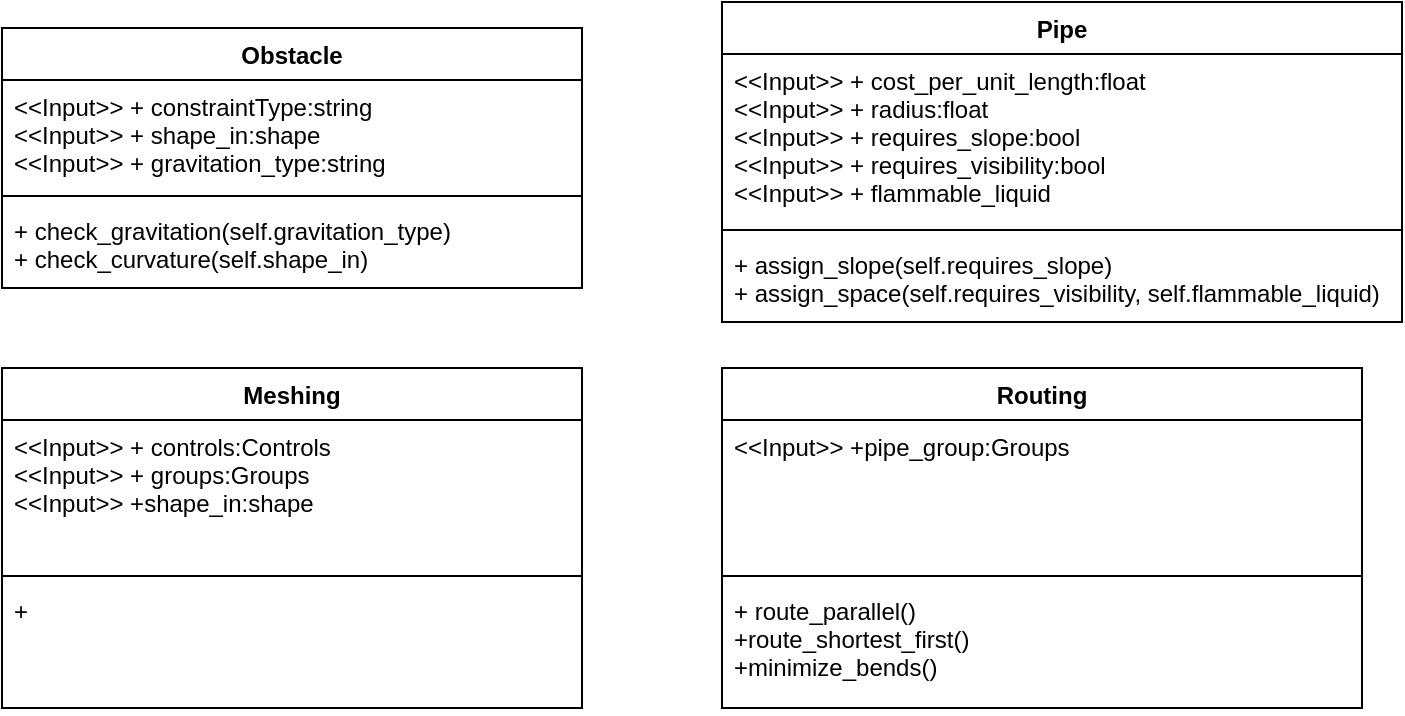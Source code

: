 <mxfile version="10.8.1" type="github"><diagram id="iewqfOhKEA4oaYvQZdsm" name="Page-1"><mxGraphModel dx="1010" dy="582" grid="1" gridSize="10" guides="1" tooltips="1" connect="1" arrows="1" fold="1" page="1" pageScale="1" pageWidth="827" pageHeight="1169" math="0" shadow="0"><root><mxCell id="0"/><mxCell id="1" parent="0"/><mxCell id="mNtI6vIuVJ0K2BGvrYRT-1" value="Obstacle" style="swimlane;fontStyle=1;align=center;verticalAlign=top;childLayout=stackLayout;horizontal=1;startSize=26;horizontalStack=0;resizeParent=1;resizeParentMax=0;resizeLast=0;collapsible=1;marginBottom=0;" vertex="1" parent="1"><mxGeometry x="40" y="160" width="290" height="130" as="geometry"/></mxCell><mxCell id="mNtI6vIuVJ0K2BGvrYRT-2" value="&lt;&lt;Input&gt;&gt; + constraintType:string&#10;&lt;&lt;Input&gt;&gt; + shape_in:shape&#10;&lt;&lt;Input&gt;&gt; + gravitation_type:string&#10;&#10;" style="text;strokeColor=none;fillColor=none;align=left;verticalAlign=top;spacingLeft=4;spacingRight=4;overflow=hidden;rotatable=0;points=[[0,0.5],[1,0.5]];portConstraint=eastwest;" vertex="1" parent="mNtI6vIuVJ0K2BGvrYRT-1"><mxGeometry y="26" width="290" height="54" as="geometry"/></mxCell><mxCell id="mNtI6vIuVJ0K2BGvrYRT-3" value="" style="line;strokeWidth=1;fillColor=none;align=left;verticalAlign=middle;spacingTop=-1;spacingLeft=3;spacingRight=3;rotatable=0;labelPosition=right;points=[];portConstraint=eastwest;" vertex="1" parent="mNtI6vIuVJ0K2BGvrYRT-1"><mxGeometry y="80" width="290" height="8" as="geometry"/></mxCell><mxCell id="mNtI6vIuVJ0K2BGvrYRT-4" value="+ check_gravitation(self.gravitation_type)&#10;+ check_curvature(self.shape_in)" style="text;strokeColor=none;fillColor=none;align=left;verticalAlign=top;spacingLeft=4;spacingRight=4;overflow=hidden;rotatable=0;points=[[0,0.5],[1,0.5]];portConstraint=eastwest;" vertex="1" parent="mNtI6vIuVJ0K2BGvrYRT-1"><mxGeometry y="88" width="290" height="42" as="geometry"/></mxCell><mxCell id="mNtI6vIuVJ0K2BGvrYRT-5" value="Pipe" style="swimlane;fontStyle=1;align=center;verticalAlign=top;childLayout=stackLayout;horizontal=1;startSize=26;horizontalStack=0;resizeParent=1;resizeParentMax=0;resizeLast=0;collapsible=1;marginBottom=0;" vertex="1" parent="1"><mxGeometry x="400" y="147" width="340" height="160" as="geometry"/></mxCell><mxCell id="mNtI6vIuVJ0K2BGvrYRT-6" value="&lt;&lt;Input&gt;&gt; + cost_per_unit_length:float&#10;&lt;&lt;Input&gt;&gt; + radius:float&#10;&lt;&lt;Input&gt;&gt; + requires_slope:bool&#10;&lt;&lt;Input&gt;&gt; + requires_visibility:bool&#10;&lt;&lt;Input&gt;&gt; + flammable_liquid" style="text;strokeColor=none;fillColor=none;align=left;verticalAlign=top;spacingLeft=4;spacingRight=4;overflow=hidden;rotatable=0;points=[[0,0.5],[1,0.5]];portConstraint=eastwest;" vertex="1" parent="mNtI6vIuVJ0K2BGvrYRT-5"><mxGeometry y="26" width="340" height="84" as="geometry"/></mxCell><mxCell id="mNtI6vIuVJ0K2BGvrYRT-7" value="" style="line;strokeWidth=1;fillColor=none;align=left;verticalAlign=middle;spacingTop=-1;spacingLeft=3;spacingRight=3;rotatable=0;labelPosition=right;points=[];portConstraint=eastwest;" vertex="1" parent="mNtI6vIuVJ0K2BGvrYRT-5"><mxGeometry y="110" width="340" height="8" as="geometry"/></mxCell><mxCell id="mNtI6vIuVJ0K2BGvrYRT-8" value="+ assign_slope(self.requires_slope)&#10;+ assign_space(self.requires_visibility, self.flammable_liquid)&#10;" style="text;strokeColor=none;fillColor=none;align=left;verticalAlign=top;spacingLeft=4;spacingRight=4;overflow=hidden;rotatable=0;points=[[0,0.5],[1,0.5]];portConstraint=eastwest;" vertex="1" parent="mNtI6vIuVJ0K2BGvrYRT-5"><mxGeometry y="118" width="340" height="42" as="geometry"/></mxCell><mxCell id="mNtI6vIuVJ0K2BGvrYRT-29" value="Meshing" style="swimlane;fontStyle=1;align=center;verticalAlign=top;childLayout=stackLayout;horizontal=1;startSize=26;horizontalStack=0;resizeParent=1;resizeParentMax=0;resizeLast=0;collapsible=1;marginBottom=0;" vertex="1" parent="1"><mxGeometry x="40" y="330" width="290" height="170" as="geometry"/></mxCell><mxCell id="mNtI6vIuVJ0K2BGvrYRT-30" value="&lt;&lt;Input&gt;&gt; + controls:Controls&#10;&lt;&lt;Input&gt;&gt; + groups:Groups&#10;&lt;&lt;Input&gt;&gt; +shape_in:shape&#10;" style="text;strokeColor=none;fillColor=none;align=left;verticalAlign=top;spacingLeft=4;spacingRight=4;overflow=hidden;rotatable=0;points=[[0,0.5],[1,0.5]];portConstraint=eastwest;" vertex="1" parent="mNtI6vIuVJ0K2BGvrYRT-29"><mxGeometry y="26" width="290" height="74" as="geometry"/></mxCell><mxCell id="mNtI6vIuVJ0K2BGvrYRT-31" value="" style="line;strokeWidth=1;fillColor=none;align=left;verticalAlign=middle;spacingTop=-1;spacingLeft=3;spacingRight=3;rotatable=0;labelPosition=right;points=[];portConstraint=eastwest;" vertex="1" parent="mNtI6vIuVJ0K2BGvrYRT-29"><mxGeometry y="100" width="290" height="8" as="geometry"/></mxCell><mxCell id="mNtI6vIuVJ0K2BGvrYRT-32" value="+ " style="text;strokeColor=none;fillColor=none;align=left;verticalAlign=top;spacingLeft=4;spacingRight=4;overflow=hidden;rotatable=0;points=[[0,0.5],[1,0.5]];portConstraint=eastwest;" vertex="1" parent="mNtI6vIuVJ0K2BGvrYRT-29"><mxGeometry y="108" width="290" height="62" as="geometry"/></mxCell><mxCell id="mNtI6vIuVJ0K2BGvrYRT-33" value="Routing" style="swimlane;fontStyle=1;align=center;verticalAlign=top;childLayout=stackLayout;horizontal=1;startSize=26;horizontalStack=0;resizeParent=1;resizeParentMax=0;resizeLast=0;collapsible=1;marginBottom=0;" vertex="1" parent="1"><mxGeometry x="400" y="330" width="320" height="170" as="geometry"/></mxCell><mxCell id="mNtI6vIuVJ0K2BGvrYRT-34" value="&lt;&lt;Input&gt;&gt; +pipe_group:Groups" style="text;strokeColor=none;fillColor=none;align=left;verticalAlign=top;spacingLeft=4;spacingRight=4;overflow=hidden;rotatable=0;points=[[0,0.5],[1,0.5]];portConstraint=eastwest;" vertex="1" parent="mNtI6vIuVJ0K2BGvrYRT-33"><mxGeometry y="26" width="320" height="74" as="geometry"/></mxCell><mxCell id="mNtI6vIuVJ0K2BGvrYRT-35" value="" style="line;strokeWidth=1;fillColor=none;align=left;verticalAlign=middle;spacingTop=-1;spacingLeft=3;spacingRight=3;rotatable=0;labelPosition=right;points=[];portConstraint=eastwest;" vertex="1" parent="mNtI6vIuVJ0K2BGvrYRT-33"><mxGeometry y="100" width="320" height="8" as="geometry"/></mxCell><mxCell id="mNtI6vIuVJ0K2BGvrYRT-36" value="+ route_parallel()&#10;+route_shortest_first()&#10;+minimize_bends()&#10;" style="text;strokeColor=none;fillColor=none;align=left;verticalAlign=top;spacingLeft=4;spacingRight=4;overflow=hidden;rotatable=0;points=[[0,0.5],[1,0.5]];portConstraint=eastwest;" vertex="1" parent="mNtI6vIuVJ0K2BGvrYRT-33"><mxGeometry y="108" width="320" height="62" as="geometry"/></mxCell></root></mxGraphModel></diagram></mxfile>